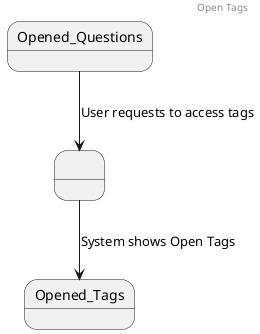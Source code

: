 @startuml

header Open Tags

state " " as s1

Opened_Questions -down-> s1 : User requests to access tags
s1 -down-> Opened_Tags : System shows Open Tags

@enduml